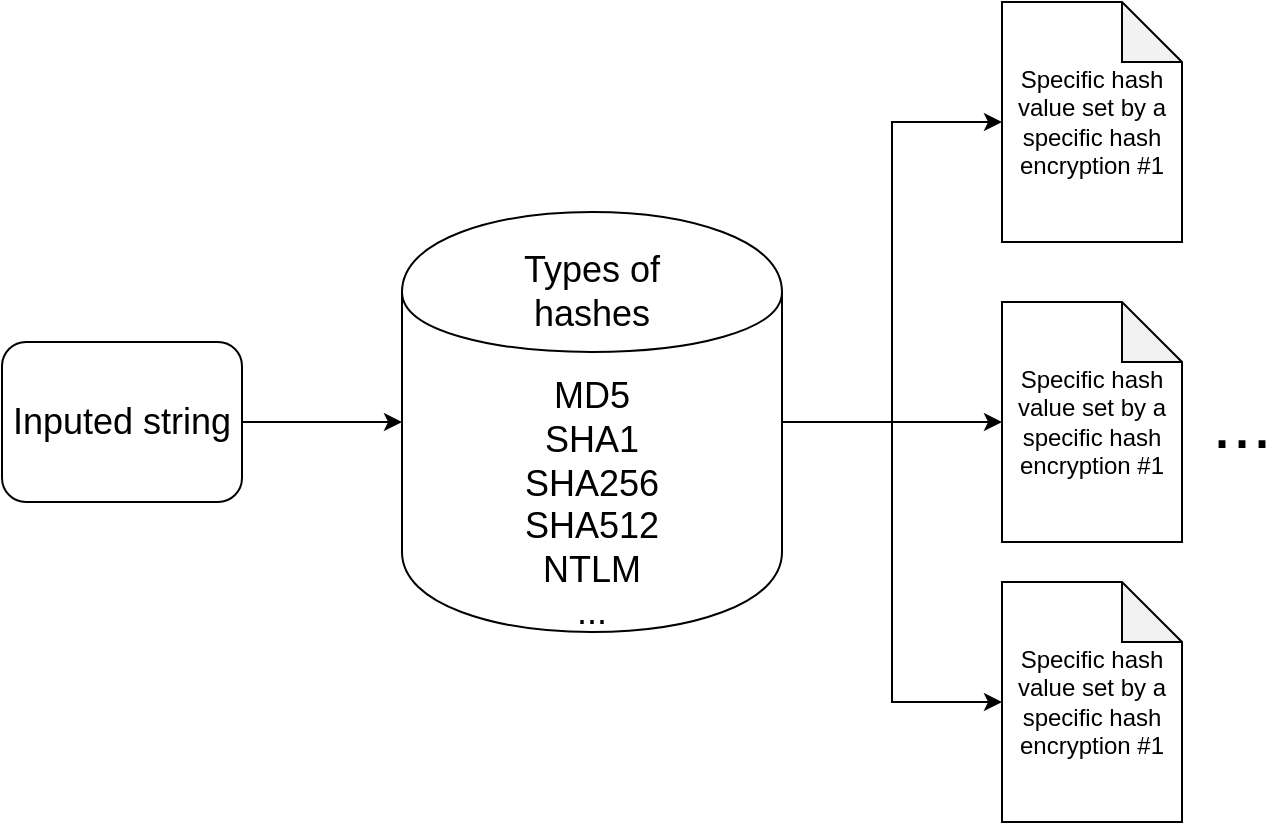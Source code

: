 <mxfile version="12.1.3" pages="1"><diagram id="kK_CU9VLyVGNra0XnINm" name="Page-1"><mxGraphModel dx="1648" dy="633" grid="1" gridSize="10" guides="1" tooltips="1" connect="1" arrows="1" fold="1" page="1" pageScale="1" pageWidth="827" pageHeight="1169" math="0" shadow="0"><root><mxCell id="0"/><mxCell id="1" parent="0"/><mxCell id="7eStBXjDuM862GdeSCKh-13" style="edgeStyle=orthogonalEdgeStyle;rounded=0;orthogonalLoop=1;jettySize=auto;html=1;exitX=1;exitY=0.5;exitDx=0;exitDy=0;" edge="1" parent="1" source="7eStBXjDuM862GdeSCKh-1" target="7eStBXjDuM862GdeSCKh-2"><mxGeometry relative="1" as="geometry"/></mxCell><mxCell id="7eStBXjDuM862GdeSCKh-1" value="&lt;font style=&quot;font-size: 18px&quot;&gt;Inputed string&lt;/font&gt;" style="rounded=1;whiteSpace=wrap;html=1;" vertex="1" parent="1"><mxGeometry x="80" y="190" width="120" height="80" as="geometry"/></mxCell><mxCell id="7eStBXjDuM862GdeSCKh-9" style="edgeStyle=orthogonalEdgeStyle;rounded=0;orthogonalLoop=1;jettySize=auto;html=1;exitX=1;exitY=0.5;exitDx=0;exitDy=0;entryX=0;entryY=0.5;entryDx=0;entryDy=0;entryPerimeter=0;" edge="1" parent="1" source="7eStBXjDuM862GdeSCKh-2" target="7eStBXjDuM862GdeSCKh-5"><mxGeometry relative="1" as="geometry"/></mxCell><mxCell id="7eStBXjDuM862GdeSCKh-16" style="edgeStyle=orthogonalEdgeStyle;rounded=0;orthogonalLoop=1;jettySize=auto;html=1;exitX=1;exitY=0.5;exitDx=0;exitDy=0;entryX=0;entryY=0.5;entryDx=0;entryDy=0;entryPerimeter=0;" edge="1" parent="1" source="7eStBXjDuM862GdeSCKh-2" target="7eStBXjDuM862GdeSCKh-14"><mxGeometry relative="1" as="geometry"/></mxCell><mxCell id="7eStBXjDuM862GdeSCKh-17" style="edgeStyle=orthogonalEdgeStyle;rounded=0;orthogonalLoop=1;jettySize=auto;html=1;exitX=1;exitY=0.5;exitDx=0;exitDy=0;entryX=0;entryY=0.5;entryDx=0;entryDy=0;entryPerimeter=0;" edge="1" parent="1" source="7eStBXjDuM862GdeSCKh-2" target="7eStBXjDuM862GdeSCKh-15"><mxGeometry relative="1" as="geometry"/></mxCell><mxCell id="7eStBXjDuM862GdeSCKh-2" value="&lt;font style=&quot;font-size: 18px&quot;&gt;&lt;br&gt;&lt;br&gt;MD5&lt;br&gt;SHA1&lt;br&gt;SHA256&lt;br&gt;SHA512&lt;br&gt;NTLM&lt;br&gt;...&lt;/font&gt;" style="shape=cylinder;whiteSpace=wrap;html=1;boundedLbl=1;backgroundOutline=1;" vertex="1" parent="1"><mxGeometry x="280" y="125" width="190" height="210" as="geometry"/></mxCell><mxCell id="7eStBXjDuM862GdeSCKh-3" value="&lt;font style=&quot;font-size: 18px&quot;&gt;Types of hashes&lt;/font&gt;" style="text;html=1;strokeColor=none;fillColor=none;align=center;verticalAlign=middle;whiteSpace=wrap;rounded=0;" vertex="1" parent="1"><mxGeometry x="320" y="150" width="110" height="30" as="geometry"/></mxCell><mxCell id="7eStBXjDuM862GdeSCKh-5" value="&lt;font style=&quot;font-size: 12px&quot;&gt;Specific hash value set by a specific hash encryption #1&lt;/font&gt;" style="shape=note;whiteSpace=wrap;html=1;backgroundOutline=1;darkOpacity=0.05;" vertex="1" parent="1"><mxGeometry x="580" y="20" width="90" height="120" as="geometry"/></mxCell><mxCell id="7eStBXjDuM862GdeSCKh-12" value="&lt;font style=&quot;font-size: 36px&quot;&gt;...&lt;/font&gt;" style="text;html=1;strokeColor=none;fillColor=none;align=center;verticalAlign=middle;whiteSpace=wrap;rounded=0;" vertex="1" parent="1"><mxGeometry x="680" y="219.929" width="40" height="20" as="geometry"/></mxCell><mxCell id="7eStBXjDuM862GdeSCKh-14" value="&lt;font style=&quot;font-size: 12px&quot;&gt;Specific hash value set by a specific hash encryption #1&lt;/font&gt;" style="shape=note;whiteSpace=wrap;html=1;backgroundOutline=1;darkOpacity=0.05;" vertex="1" parent="1"><mxGeometry x="580" y="170" width="90" height="120" as="geometry"/></mxCell><mxCell id="7eStBXjDuM862GdeSCKh-15" value="&lt;font style=&quot;font-size: 12px&quot;&gt;Specific hash value set by a specific hash encryption #1&lt;/font&gt;" style="shape=note;whiteSpace=wrap;html=1;backgroundOutline=1;darkOpacity=0.05;" vertex="1" parent="1"><mxGeometry x="580" y="310" width="90" height="120" as="geometry"/></mxCell></root></mxGraphModel></diagram></mxfile>